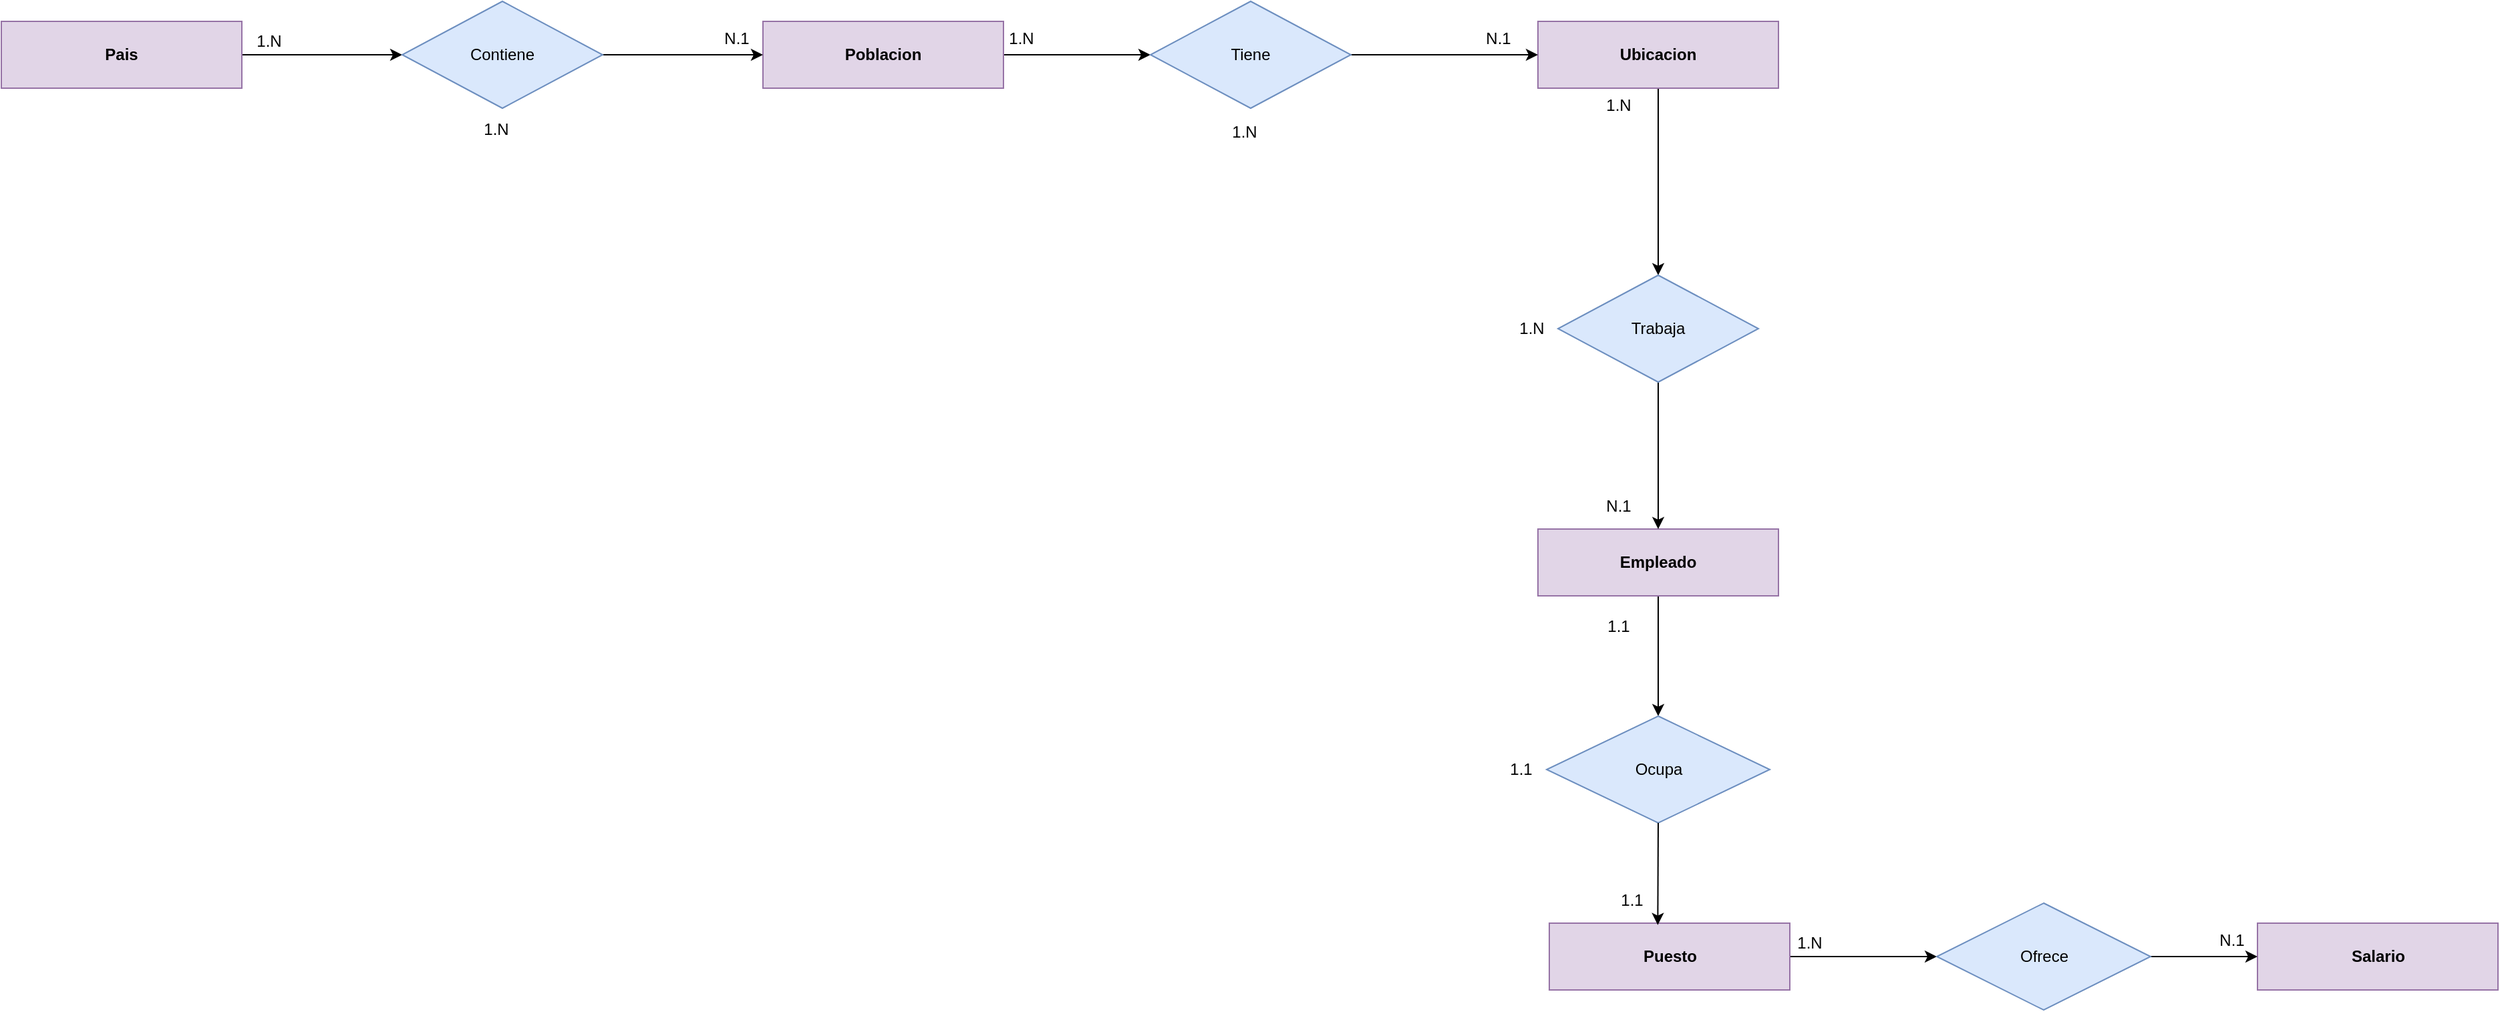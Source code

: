 <mxfile version="26.0.16">
  <diagram name="Página-1" id="gpKXIw4_3M5giy0ZK9U_">
    <mxGraphModel dx="2000" dy="624" grid="1" gridSize="10" guides="1" tooltips="1" connect="1" arrows="1" fold="1" page="1" pageScale="1" pageWidth="827" pageHeight="1169" math="0" shadow="0">
      <root>
        <mxCell id="0" />
        <mxCell id="1" parent="0" />
        <mxCell id="JCLJ_OQUS7cyFxiiIFlF-17" style="edgeStyle=orthogonalEdgeStyle;rounded=0;orthogonalLoop=1;jettySize=auto;html=1;exitX=1;exitY=0.5;exitDx=0;exitDy=0;entryX=0;entryY=0.5;entryDx=0;entryDy=0;" edge="1" parent="1" source="JCLJ_OQUS7cyFxiiIFlF-1" target="JCLJ_OQUS7cyFxiiIFlF-10">
          <mxGeometry relative="1" as="geometry" />
        </mxCell>
        <mxCell id="JCLJ_OQUS7cyFxiiIFlF-1" value="&lt;b&gt;Pais&lt;/b&gt;" style="rounded=0;whiteSpace=wrap;html=1;fillColor=#e1d5e7;strokeColor=#9673a6;" vertex="1" parent="1">
          <mxGeometry x="-70" y="190" width="180" height="50" as="geometry" />
        </mxCell>
        <mxCell id="JCLJ_OQUS7cyFxiiIFlF-38" style="edgeStyle=orthogonalEdgeStyle;rounded=0;orthogonalLoop=1;jettySize=auto;html=1;exitX=0.5;exitY=1;exitDx=0;exitDy=0;entryX=0.5;entryY=0;entryDx=0;entryDy=0;" edge="1" parent="1" source="JCLJ_OQUS7cyFxiiIFlF-4" target="JCLJ_OQUS7cyFxiiIFlF-37">
          <mxGeometry relative="1" as="geometry" />
        </mxCell>
        <mxCell id="JCLJ_OQUS7cyFxiiIFlF-4" value="&lt;b&gt;Empleado&lt;/b&gt;" style="rounded=0;whiteSpace=wrap;html=1;fillColor=#e1d5e7;strokeColor=#9673a6;" vertex="1" parent="1">
          <mxGeometry x="1080" y="570" width="180" height="50" as="geometry" />
        </mxCell>
        <mxCell id="JCLJ_OQUS7cyFxiiIFlF-19" style="edgeStyle=orthogonalEdgeStyle;rounded=0;orthogonalLoop=1;jettySize=auto;html=1;exitX=1;exitY=0.5;exitDx=0;exitDy=0;entryX=0;entryY=0.5;entryDx=0;entryDy=0;" edge="1" parent="1" source="JCLJ_OQUS7cyFxiiIFlF-5" target="JCLJ_OQUS7cyFxiiIFlF-8">
          <mxGeometry relative="1" as="geometry" />
        </mxCell>
        <mxCell id="JCLJ_OQUS7cyFxiiIFlF-5" value="&lt;b&gt;Poblacion&lt;/b&gt;" style="rounded=0;whiteSpace=wrap;html=1;fillColor=#e1d5e7;strokeColor=#9673a6;" vertex="1" parent="1">
          <mxGeometry x="500" y="190" width="180" height="50" as="geometry" />
        </mxCell>
        <mxCell id="JCLJ_OQUS7cyFxiiIFlF-21" style="edgeStyle=orthogonalEdgeStyle;rounded=0;orthogonalLoop=1;jettySize=auto;html=1;exitX=0.5;exitY=1;exitDx=0;exitDy=0;entryX=0.5;entryY=0;entryDx=0;entryDy=0;" edge="1" parent="1" source="JCLJ_OQUS7cyFxiiIFlF-6" target="JCLJ_OQUS7cyFxiiIFlF-7">
          <mxGeometry relative="1" as="geometry" />
        </mxCell>
        <mxCell id="JCLJ_OQUS7cyFxiiIFlF-6" value="&lt;b&gt;Ubicacion&lt;/b&gt;" style="rounded=0;whiteSpace=wrap;html=1;fillColor=#e1d5e7;strokeColor=#9673a6;" vertex="1" parent="1">
          <mxGeometry x="1080" y="190" width="180" height="50" as="geometry" />
        </mxCell>
        <mxCell id="JCLJ_OQUS7cyFxiiIFlF-22" style="edgeStyle=orthogonalEdgeStyle;rounded=0;orthogonalLoop=1;jettySize=auto;html=1;exitX=0.5;exitY=1;exitDx=0;exitDy=0;entryX=0.5;entryY=0;entryDx=0;entryDy=0;" edge="1" parent="1" source="JCLJ_OQUS7cyFxiiIFlF-7" target="JCLJ_OQUS7cyFxiiIFlF-4">
          <mxGeometry relative="1" as="geometry" />
        </mxCell>
        <mxCell id="JCLJ_OQUS7cyFxiiIFlF-7" value="Trabaja" style="rhombus;whiteSpace=wrap;html=1;fillColor=#dae8fc;strokeColor=#6c8ebf;" vertex="1" parent="1">
          <mxGeometry x="1095" y="380" width="150" height="80" as="geometry" />
        </mxCell>
        <mxCell id="JCLJ_OQUS7cyFxiiIFlF-20" style="edgeStyle=orthogonalEdgeStyle;rounded=0;orthogonalLoop=1;jettySize=auto;html=1;exitX=1;exitY=0.5;exitDx=0;exitDy=0;entryX=0;entryY=0.5;entryDx=0;entryDy=0;" edge="1" parent="1" source="JCLJ_OQUS7cyFxiiIFlF-8" target="JCLJ_OQUS7cyFxiiIFlF-6">
          <mxGeometry relative="1" as="geometry" />
        </mxCell>
        <mxCell id="JCLJ_OQUS7cyFxiiIFlF-8" value="Tiene" style="rhombus;whiteSpace=wrap;html=1;fillColor=#dae8fc;strokeColor=#6c8ebf;" vertex="1" parent="1">
          <mxGeometry x="790" y="175" width="150" height="80" as="geometry" />
        </mxCell>
        <mxCell id="JCLJ_OQUS7cyFxiiIFlF-18" style="edgeStyle=orthogonalEdgeStyle;rounded=0;orthogonalLoop=1;jettySize=auto;html=1;exitX=1;exitY=0.5;exitDx=0;exitDy=0;entryX=0;entryY=0.5;entryDx=0;entryDy=0;" edge="1" parent="1" source="JCLJ_OQUS7cyFxiiIFlF-10" target="JCLJ_OQUS7cyFxiiIFlF-5">
          <mxGeometry relative="1" as="geometry" />
        </mxCell>
        <mxCell id="JCLJ_OQUS7cyFxiiIFlF-10" value="Contiene" style="rhombus;whiteSpace=wrap;html=1;fillColor=#dae8fc;strokeColor=#6c8ebf;" vertex="1" parent="1">
          <mxGeometry x="230" y="175" width="150" height="80" as="geometry" />
        </mxCell>
        <mxCell id="JCLJ_OQUS7cyFxiiIFlF-25" value="1.N" style="text;html=1;align=center;verticalAlign=middle;resizable=0;points=[];autosize=1;strokeColor=none;fillColor=none;" vertex="1" parent="1">
          <mxGeometry x="110" y="190" width="40" height="30" as="geometry" />
        </mxCell>
        <mxCell id="JCLJ_OQUS7cyFxiiIFlF-26" value="N.1" style="text;html=1;align=center;verticalAlign=middle;resizable=0;points=[];autosize=1;strokeColor=none;fillColor=none;" vertex="1" parent="1">
          <mxGeometry x="460" y="188" width="40" height="30" as="geometry" />
        </mxCell>
        <mxCell id="JCLJ_OQUS7cyFxiiIFlF-27" value="1.N" style="text;html=1;align=center;verticalAlign=middle;resizable=0;points=[];autosize=1;strokeColor=none;fillColor=none;" vertex="1" parent="1">
          <mxGeometry x="673" y="188" width="40" height="30" as="geometry" />
        </mxCell>
        <mxCell id="JCLJ_OQUS7cyFxiiIFlF-28" value="N.1" style="text;html=1;align=center;verticalAlign=middle;resizable=0;points=[];autosize=1;strokeColor=none;fillColor=none;" vertex="1" parent="1">
          <mxGeometry x="1030" y="188" width="40" height="30" as="geometry" />
        </mxCell>
        <mxCell id="JCLJ_OQUS7cyFxiiIFlF-29" value="1.N" style="text;html=1;align=center;verticalAlign=middle;resizable=0;points=[];autosize=1;strokeColor=none;fillColor=none;" vertex="1" parent="1">
          <mxGeometry x="1120" y="238" width="40" height="30" as="geometry" />
        </mxCell>
        <mxCell id="JCLJ_OQUS7cyFxiiIFlF-30" value="N.1" style="text;html=1;align=center;verticalAlign=middle;resizable=0;points=[];autosize=1;strokeColor=none;fillColor=none;" vertex="1" parent="1">
          <mxGeometry x="1120" y="538" width="40" height="30" as="geometry" />
        </mxCell>
        <mxCell id="JCLJ_OQUS7cyFxiiIFlF-36" value="" style="group" vertex="1" connectable="0" parent="1">
          <mxGeometry x="1088.5" y="850" width="710" height="80" as="geometry" />
        </mxCell>
        <mxCell id="JCLJ_OQUS7cyFxiiIFlF-2" value="&lt;b&gt;Salario&lt;/b&gt;" style="rounded=0;whiteSpace=wrap;html=1;fillColor=#e1d5e7;strokeColor=#9673a6;" vertex="1" parent="JCLJ_OQUS7cyFxiiIFlF-36">
          <mxGeometry x="530" y="15" width="180" height="50" as="geometry" />
        </mxCell>
        <mxCell id="JCLJ_OQUS7cyFxiiIFlF-31" style="edgeStyle=orthogonalEdgeStyle;rounded=0;orthogonalLoop=1;jettySize=auto;html=1;exitX=1;exitY=0.5;exitDx=0;exitDy=0;entryX=0;entryY=0.5;entryDx=0;entryDy=0;" edge="1" parent="JCLJ_OQUS7cyFxiiIFlF-36" source="JCLJ_OQUS7cyFxiiIFlF-3" target="JCLJ_OQUS7cyFxiiIFlF-24">
          <mxGeometry relative="1" as="geometry" />
        </mxCell>
        <mxCell id="JCLJ_OQUS7cyFxiiIFlF-3" value="&lt;b&gt;Puesto&lt;/b&gt;" style="rounded=0;whiteSpace=wrap;html=1;fillColor=#e1d5e7;strokeColor=#9673a6;" vertex="1" parent="JCLJ_OQUS7cyFxiiIFlF-36">
          <mxGeometry y="15" width="180" height="50" as="geometry" />
        </mxCell>
        <mxCell id="JCLJ_OQUS7cyFxiiIFlF-32" style="edgeStyle=orthogonalEdgeStyle;rounded=0;orthogonalLoop=1;jettySize=auto;html=1;exitX=1;exitY=0.5;exitDx=0;exitDy=0;entryX=0;entryY=0.5;entryDx=0;entryDy=0;" edge="1" parent="JCLJ_OQUS7cyFxiiIFlF-36" source="JCLJ_OQUS7cyFxiiIFlF-24" target="JCLJ_OQUS7cyFxiiIFlF-2">
          <mxGeometry relative="1" as="geometry" />
        </mxCell>
        <mxCell id="JCLJ_OQUS7cyFxiiIFlF-24" value="Ofrece" style="rhombus;whiteSpace=wrap;html=1;fillColor=#dae8fc;strokeColor=#6c8ebf;" vertex="1" parent="JCLJ_OQUS7cyFxiiIFlF-36">
          <mxGeometry x="290" width="160" height="80" as="geometry" />
        </mxCell>
        <mxCell id="JCLJ_OQUS7cyFxiiIFlF-33" value="1.N" style="text;html=1;align=center;verticalAlign=middle;resizable=0;points=[];autosize=1;strokeColor=none;fillColor=none;" vertex="1" parent="JCLJ_OQUS7cyFxiiIFlF-36">
          <mxGeometry x="174" y="15" width="40" height="30" as="geometry" />
        </mxCell>
        <mxCell id="JCLJ_OQUS7cyFxiiIFlF-35" value="N.1" style="text;html=1;align=center;verticalAlign=middle;resizable=0;points=[];autosize=1;strokeColor=none;fillColor=none;" vertex="1" parent="JCLJ_OQUS7cyFxiiIFlF-36">
          <mxGeometry x="490" y="13" width="40" height="30" as="geometry" />
        </mxCell>
        <mxCell id="JCLJ_OQUS7cyFxiiIFlF-41" value="1.1" style="text;html=1;align=center;verticalAlign=middle;resizable=0;points=[];autosize=1;strokeColor=none;fillColor=none;" vertex="1" parent="JCLJ_OQUS7cyFxiiIFlF-36">
          <mxGeometry x="41.5" y="-17" width="40" height="30" as="geometry" />
        </mxCell>
        <mxCell id="JCLJ_OQUS7cyFxiiIFlF-37" value="Ocupa" style="rhombus;whiteSpace=wrap;html=1;fillColor=#dae8fc;strokeColor=#6c8ebf;" vertex="1" parent="1">
          <mxGeometry x="1086.5" y="710" width="167" height="80" as="geometry" />
        </mxCell>
        <mxCell id="JCLJ_OQUS7cyFxiiIFlF-39" style="rounded=0;orthogonalLoop=1;jettySize=auto;html=1;exitX=0.5;exitY=1;exitDx=0;exitDy=0;entryX=0.451;entryY=0.027;entryDx=0;entryDy=0;entryPerimeter=0;" edge="1" parent="1" source="JCLJ_OQUS7cyFxiiIFlF-37" target="JCLJ_OQUS7cyFxiiIFlF-3">
          <mxGeometry relative="1" as="geometry" />
        </mxCell>
        <mxCell id="JCLJ_OQUS7cyFxiiIFlF-40" value="1.1" style="text;html=1;align=center;verticalAlign=middle;resizable=0;points=[];autosize=1;strokeColor=none;fillColor=none;" vertex="1" parent="1">
          <mxGeometry x="1120" y="628" width="40" height="30" as="geometry" />
        </mxCell>
        <mxCell id="JCLJ_OQUS7cyFxiiIFlF-42" value="1.N" style="text;html=1;align=center;verticalAlign=middle;resizable=0;points=[];autosize=1;strokeColor=none;fillColor=none;" vertex="1" parent="1">
          <mxGeometry x="280" y="256" width="40" height="30" as="geometry" />
        </mxCell>
        <mxCell id="JCLJ_OQUS7cyFxiiIFlF-43" value="1.N" style="text;html=1;align=center;verticalAlign=middle;resizable=0;points=[];autosize=1;strokeColor=none;fillColor=none;" vertex="1" parent="1">
          <mxGeometry x="840" y="258" width="40" height="30" as="geometry" />
        </mxCell>
        <mxCell id="JCLJ_OQUS7cyFxiiIFlF-44" value="1.N" style="text;html=1;align=center;verticalAlign=middle;resizable=0;points=[];autosize=1;strokeColor=none;fillColor=none;" vertex="1" parent="1">
          <mxGeometry x="1055" y="405" width="40" height="30" as="geometry" />
        </mxCell>
        <mxCell id="JCLJ_OQUS7cyFxiiIFlF-45" value="1.1" style="text;html=1;align=center;verticalAlign=middle;resizable=0;points=[];autosize=1;strokeColor=none;fillColor=none;" vertex="1" parent="1">
          <mxGeometry x="1046.5" y="735" width="40" height="30" as="geometry" />
        </mxCell>
      </root>
    </mxGraphModel>
  </diagram>
</mxfile>
